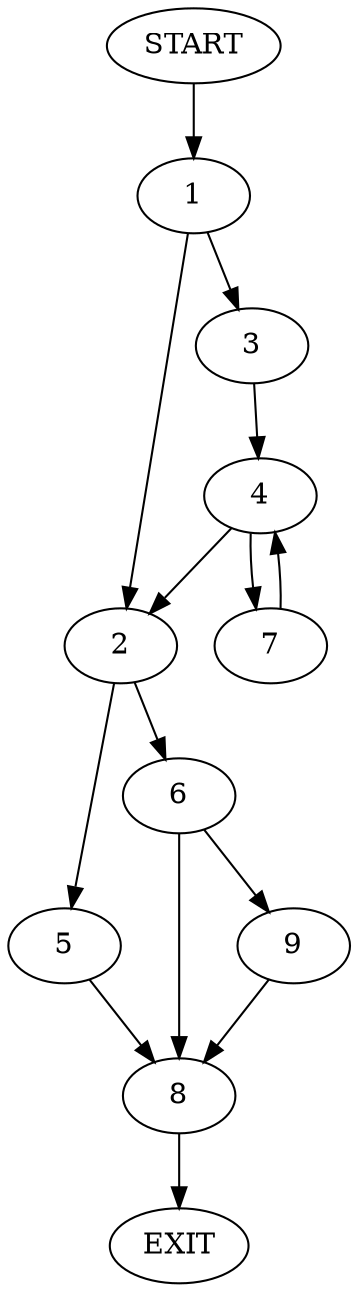 digraph {
0 [label="START"]
10 [label="EXIT"]
0 -> 1
1 -> 2
1 -> 3
3 -> 4
2 -> 5
2 -> 6
4 -> 2
4 -> 7
7 -> 4
5 -> 8
6 -> 8
6 -> 9
9 -> 8
8 -> 10
}
